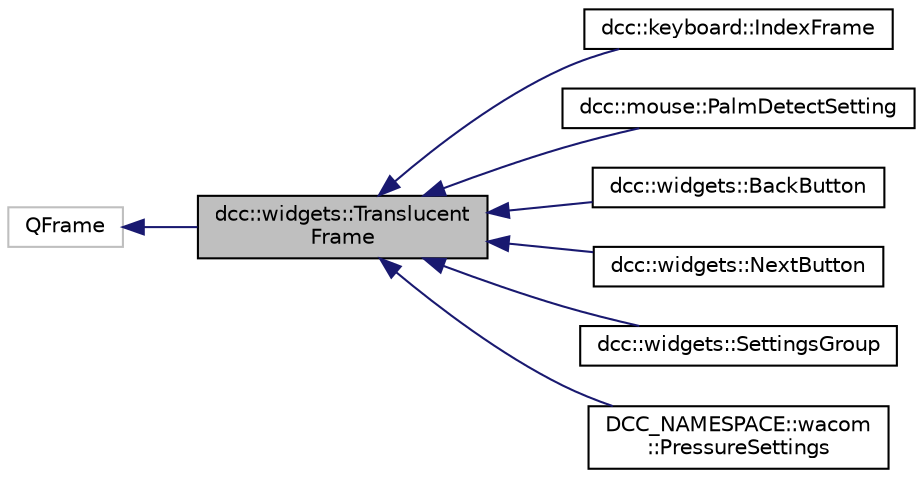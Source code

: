 digraph "dcc::widgets::TranslucentFrame"
{
  edge [fontname="Helvetica",fontsize="10",labelfontname="Helvetica",labelfontsize="10"];
  node [fontname="Helvetica",fontsize="10",shape=record];
  rankdir="LR";
  Node0 [label="dcc::widgets::Translucent\lFrame",height=0.2,width=0.4,color="black", fillcolor="grey75", style="filled", fontcolor="black"];
  Node1 -> Node0 [dir="back",color="midnightblue",fontsize="10",style="solid",fontname="Helvetica"];
  Node1 [label="QFrame",height=0.2,width=0.4,color="grey75", fillcolor="white", style="filled"];
  Node0 -> Node2 [dir="back",color="midnightblue",fontsize="10",style="solid",fontname="Helvetica"];
  Node2 [label="dcc::keyboard::IndexFrame",height=0.2,width=0.4,color="black", fillcolor="white", style="filled",URL="$classdcc_1_1keyboard_1_1_index_frame.html"];
  Node0 -> Node3 [dir="back",color="midnightblue",fontsize="10",style="solid",fontname="Helvetica"];
  Node3 [label="dcc::mouse::PalmDetectSetting",height=0.2,width=0.4,color="black", fillcolor="white", style="filled",URL="$classdcc_1_1mouse_1_1_palm_detect_setting.html"];
  Node0 -> Node4 [dir="back",color="midnightblue",fontsize="10",style="solid",fontname="Helvetica"];
  Node4 [label="dcc::widgets::BackButton",height=0.2,width=0.4,color="black", fillcolor="white", style="filled",URL="$classdcc_1_1widgets_1_1_back_button.html"];
  Node0 -> Node5 [dir="back",color="midnightblue",fontsize="10",style="solid",fontname="Helvetica"];
  Node5 [label="dcc::widgets::NextButton",height=0.2,width=0.4,color="black", fillcolor="white", style="filled",URL="$classdcc_1_1widgets_1_1_next_button.html"];
  Node0 -> Node6 [dir="back",color="midnightblue",fontsize="10",style="solid",fontname="Helvetica"];
  Node6 [label="dcc::widgets::SettingsGroup",height=0.2,width=0.4,color="black", fillcolor="white", style="filled",URL="$classdcc_1_1widgets_1_1_settings_group.html"];
  Node0 -> Node7 [dir="back",color="midnightblue",fontsize="10",style="solid",fontname="Helvetica"];
  Node7 [label="DCC_NAMESPACE::wacom\l::PressureSettings",height=0.2,width=0.4,color="black", fillcolor="white", style="filled",URL="$class_d_c_c___n_a_m_e_s_p_a_c_e_1_1wacom_1_1_pressure_settings.html"];
}
